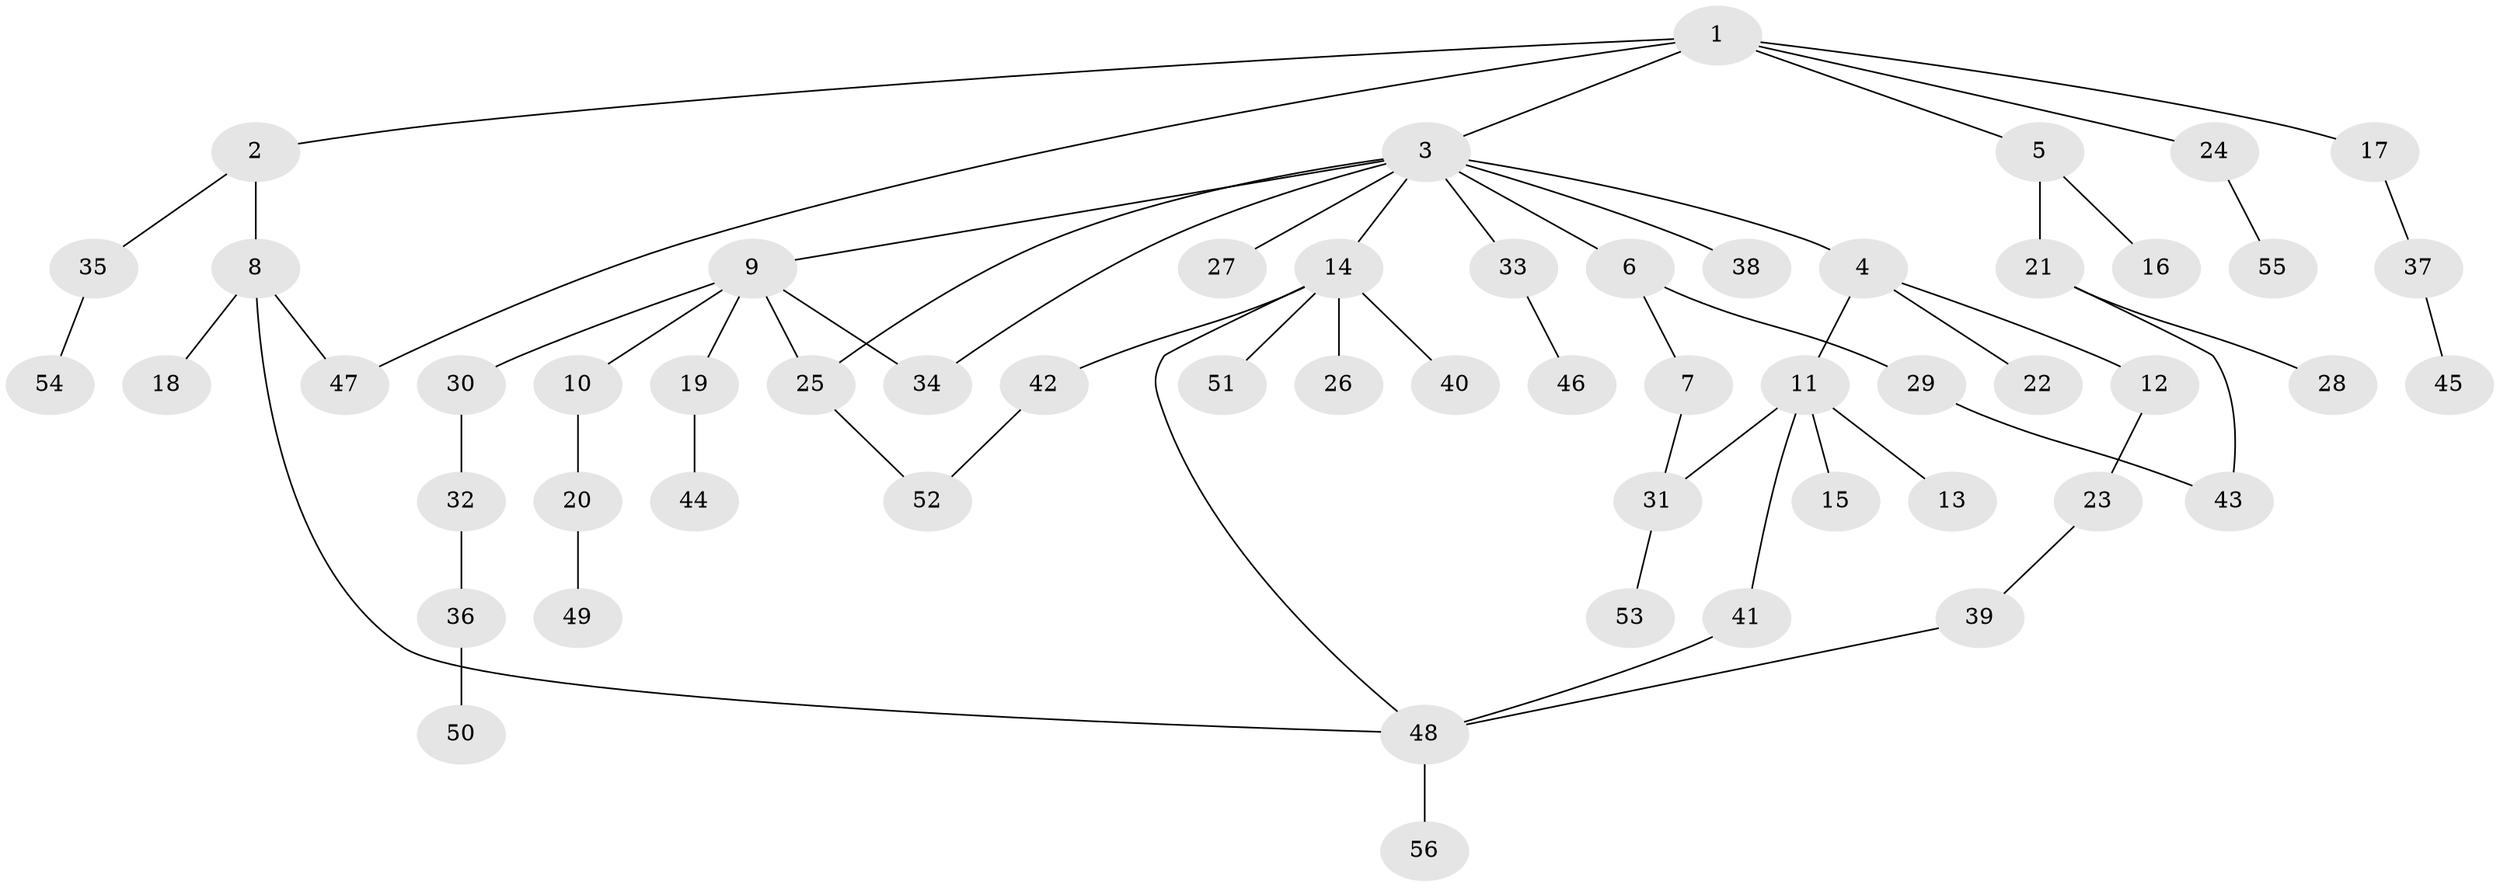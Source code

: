 // coarse degree distribution, {6: 0.08823529411764706, 3: 0.11764705882352941, 11: 0.029411764705882353, 4: 0.08823529411764706, 2: 0.23529411764705882, 1: 0.4411764705882353}
// Generated by graph-tools (version 1.1) at 2025/51/02/27/25 19:51:40]
// undirected, 56 vertices, 64 edges
graph export_dot {
graph [start="1"]
  node [color=gray90,style=filled];
  1;
  2;
  3;
  4;
  5;
  6;
  7;
  8;
  9;
  10;
  11;
  12;
  13;
  14;
  15;
  16;
  17;
  18;
  19;
  20;
  21;
  22;
  23;
  24;
  25;
  26;
  27;
  28;
  29;
  30;
  31;
  32;
  33;
  34;
  35;
  36;
  37;
  38;
  39;
  40;
  41;
  42;
  43;
  44;
  45;
  46;
  47;
  48;
  49;
  50;
  51;
  52;
  53;
  54;
  55;
  56;
  1 -- 2;
  1 -- 3;
  1 -- 5;
  1 -- 17;
  1 -- 24;
  1 -- 47;
  2 -- 8;
  2 -- 35;
  3 -- 4;
  3 -- 6;
  3 -- 9;
  3 -- 14;
  3 -- 25;
  3 -- 27;
  3 -- 33;
  3 -- 34;
  3 -- 38;
  4 -- 11;
  4 -- 12;
  4 -- 22;
  5 -- 16;
  5 -- 21;
  6 -- 7;
  6 -- 29;
  7 -- 31;
  8 -- 18;
  8 -- 47;
  8 -- 48;
  9 -- 10;
  9 -- 19;
  9 -- 30;
  9 -- 34;
  9 -- 25;
  10 -- 20;
  11 -- 13;
  11 -- 15;
  11 -- 41;
  11 -- 31;
  12 -- 23;
  14 -- 26;
  14 -- 40;
  14 -- 42;
  14 -- 51;
  14 -- 48;
  17 -- 37;
  19 -- 44;
  20 -- 49;
  21 -- 28;
  21 -- 43;
  23 -- 39;
  24 -- 55;
  25 -- 52;
  29 -- 43;
  30 -- 32;
  31 -- 53;
  32 -- 36;
  33 -- 46;
  35 -- 54;
  36 -- 50;
  37 -- 45;
  39 -- 48;
  41 -- 48;
  42 -- 52;
  48 -- 56;
}
